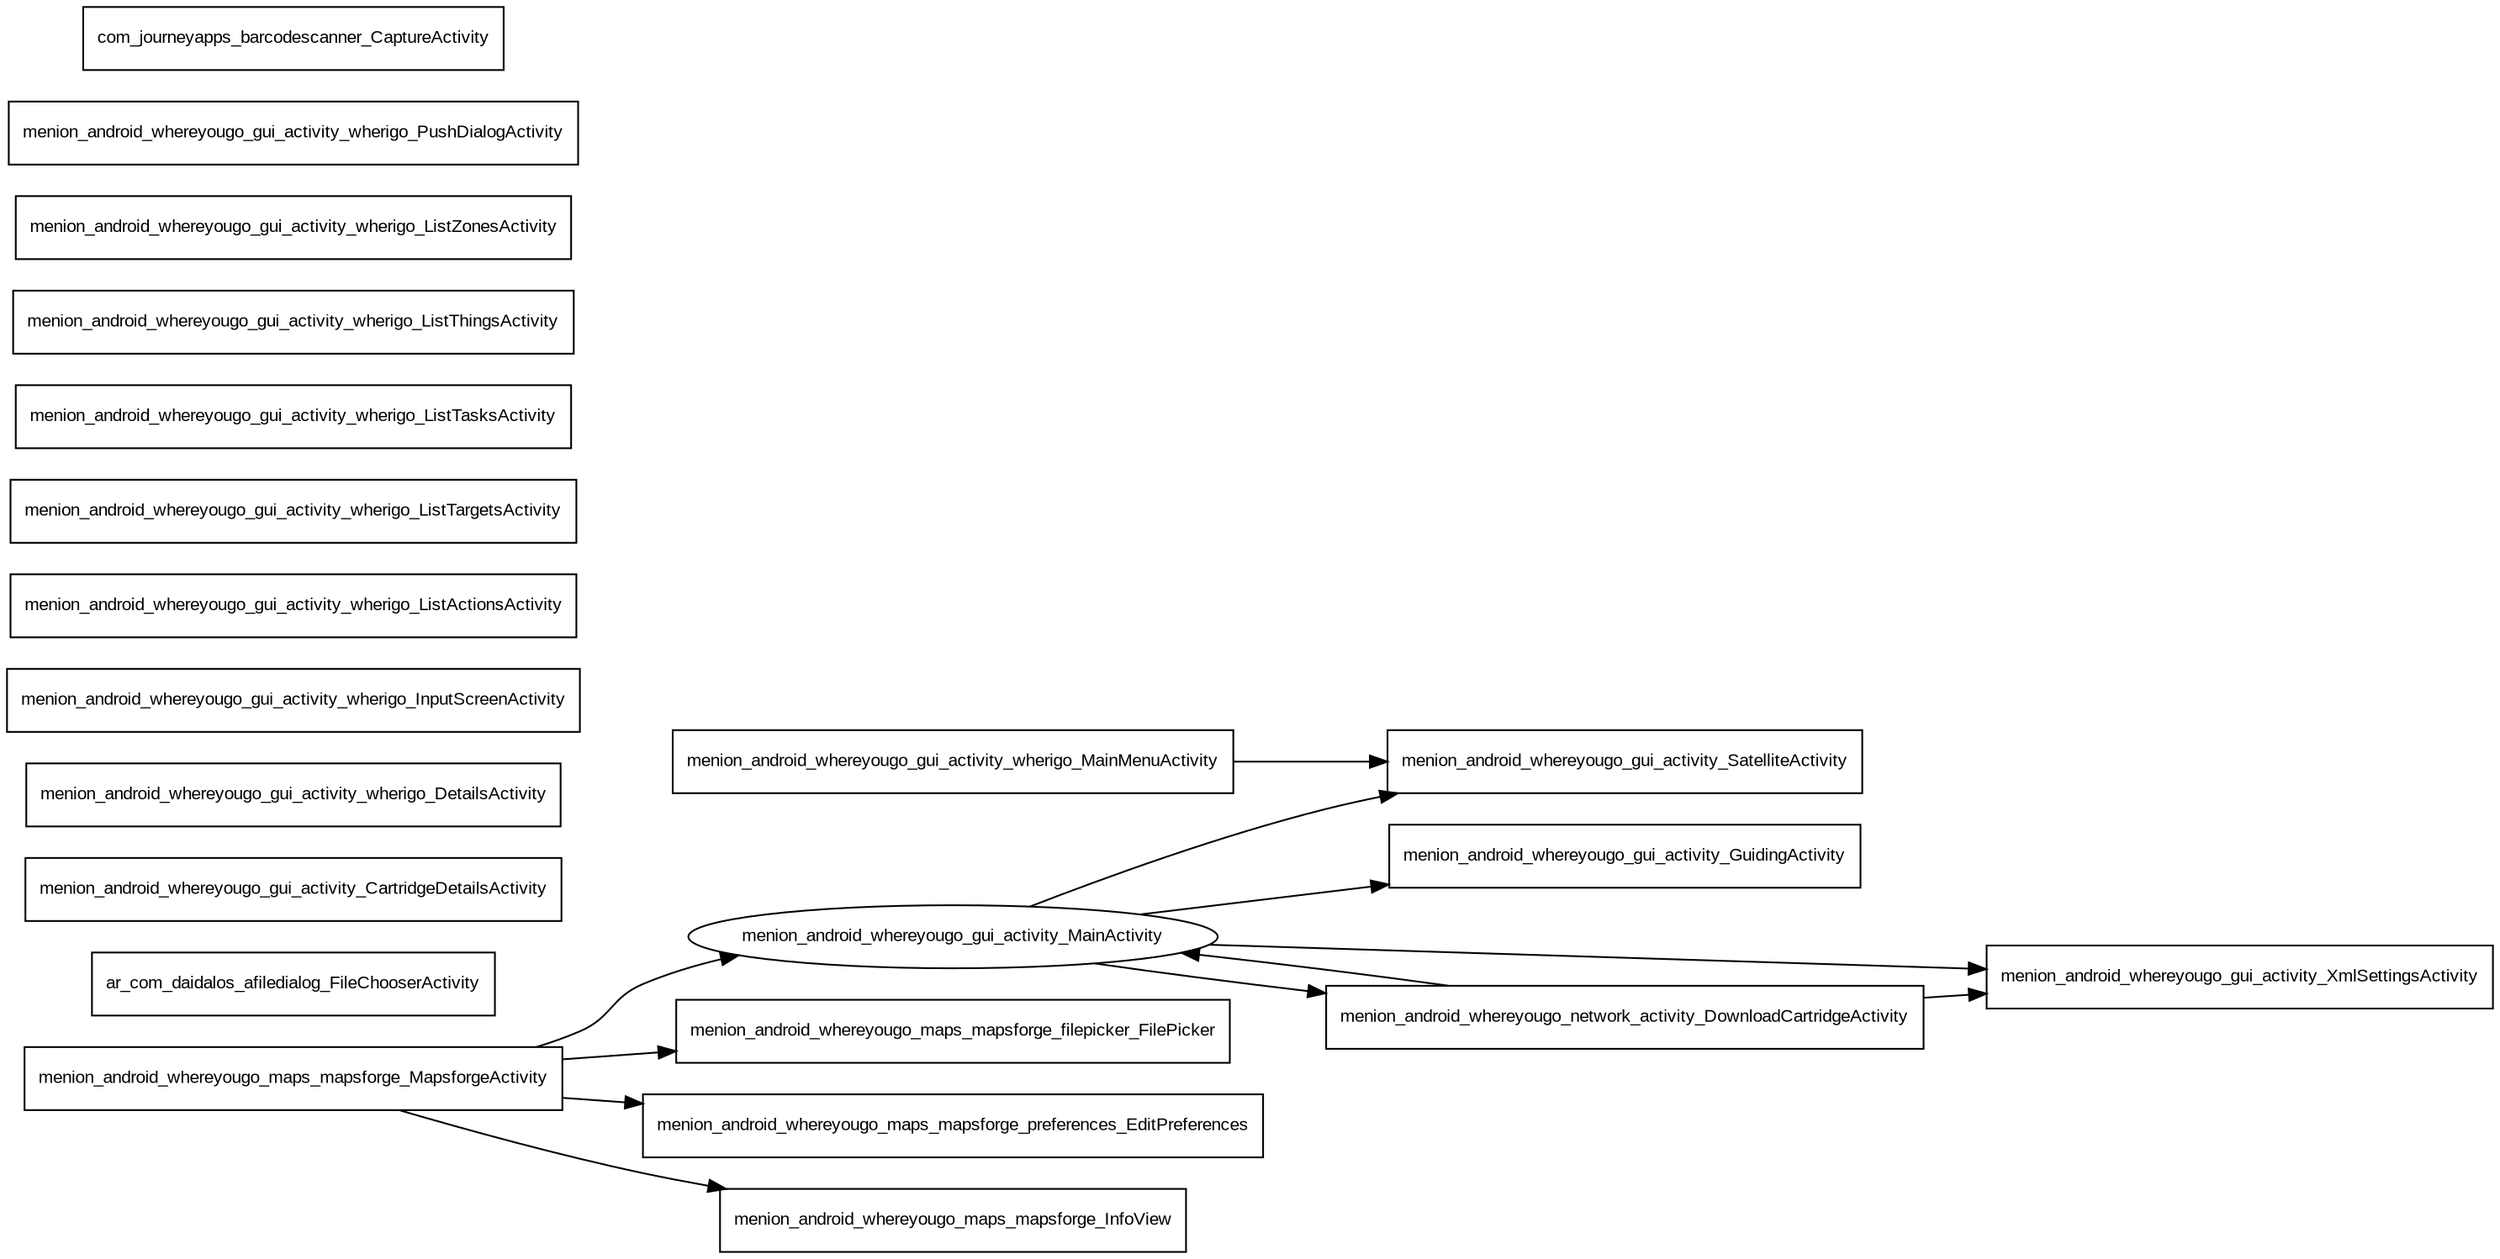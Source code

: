 digraph application_graph {
	rankdir = LR;
	node [	fontname = "Arial",
			fontsize = 10,
			shape = oval];
	menion_android_whereyougo_gui_activity_MainActivity;
	node [	fontname = "Arial",
			fontsize = 10,
			shape = box];
	menion_android_whereyougo_gui_activity_MainActivity -> menion_android_whereyougo_gui_activity_GuidingActivity;
	menion_android_whereyougo_gui_activity_MainActivity -> menion_android_whereyougo_gui_activity_SatelliteActivity;
	menion_android_whereyougo_gui_activity_MainActivity -> menion_android_whereyougo_gui_activity_XmlSettingsActivity;
	menion_android_whereyougo_gui_activity_MainActivity -> menion_android_whereyougo_network_activity_DownloadCartridgeActivity;
	menion_android_whereyougo_maps_mapsforge_MapsforgeActivity -> menion_android_whereyougo_gui_activity_MainActivity;
	menion_android_whereyougo_maps_mapsforge_MapsforgeActivity -> menion_android_whereyougo_maps_mapsforge_filepicker_FilePicker;
	menion_android_whereyougo_maps_mapsforge_MapsforgeActivity -> menion_android_whereyougo_maps_mapsforge_preferences_EditPreferences;
	menion_android_whereyougo_maps_mapsforge_MapsforgeActivity -> menion_android_whereyougo_maps_mapsforge_InfoView;
	menion_android_whereyougo_maps_mapsforge_preferences_EditPreferences;
	menion_android_whereyougo_maps_mapsforge_filepicker_FilePicker;
	ar_com_daidalos_afiledialog_FileChooserActivity;
	menion_android_whereyougo_maps_mapsforge_InfoView;
	menion_android_whereyougo_gui_activity_CartridgeDetailsActivity;
	menion_android_whereyougo_gui_activity_wherigo_MainMenuActivity -> menion_android_whereyougo_gui_activity_SatelliteActivity;
	menion_android_whereyougo_gui_activity_wherigo_DetailsActivity;
	menion_android_whereyougo_gui_activity_wherigo_InputScreenActivity;
	menion_android_whereyougo_gui_activity_wherigo_ListActionsActivity;
	menion_android_whereyougo_gui_activity_wherigo_ListTargetsActivity;
	menion_android_whereyougo_gui_activity_wherigo_ListTasksActivity;
	menion_android_whereyougo_gui_activity_wherigo_ListThingsActivity;
	menion_android_whereyougo_gui_activity_wherigo_ListZonesActivity;
	menion_android_whereyougo_gui_activity_wherigo_PushDialogActivity;
	menion_android_whereyougo_gui_activity_GuidingActivity;
	menion_android_whereyougo_gui_activity_SatelliteActivity;
	menion_android_whereyougo_gui_activity_XmlSettingsActivity;
	menion_android_whereyougo_network_activity_DownloadCartridgeActivity -> menion_android_whereyougo_gui_activity_MainActivity;
	menion_android_whereyougo_network_activity_DownloadCartridgeActivity -> menion_android_whereyougo_gui_activity_XmlSettingsActivity;
	com_journeyapps_barcodescanner_CaptureActivity;
}